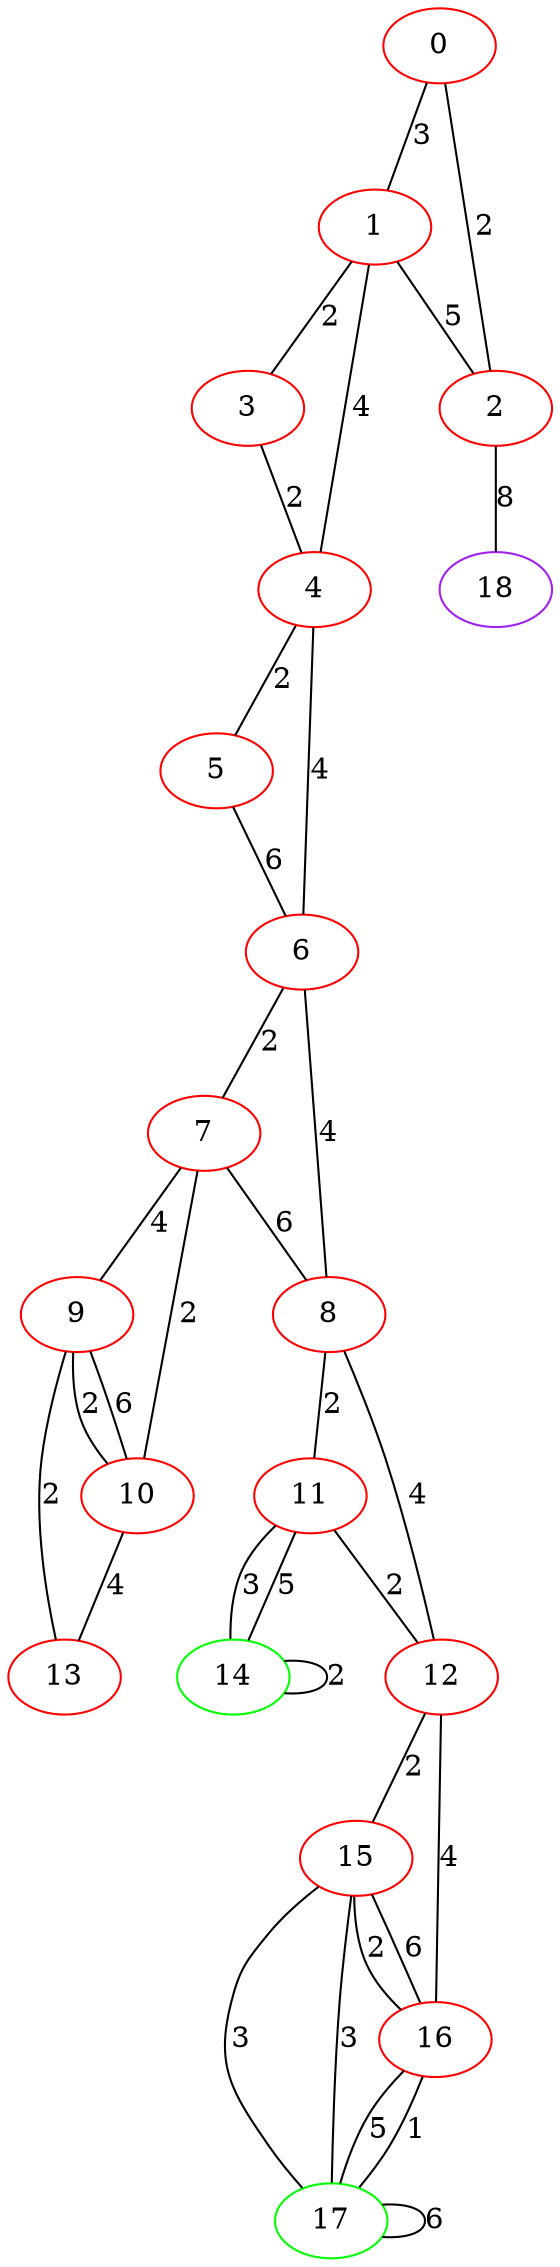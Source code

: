 graph "" {
0 [color=red, weight=1];
1 [color=red, weight=1];
2 [color=red, weight=1];
3 [color=red, weight=1];
4 [color=red, weight=1];
5 [color=red, weight=1];
6 [color=red, weight=1];
7 [color=red, weight=1];
8 [color=red, weight=1];
9 [color=red, weight=1];
10 [color=red, weight=1];
11 [color=red, weight=1];
12 [color=red, weight=1];
13 [color=red, weight=1];
14 [color=green, weight=2];
15 [color=red, weight=1];
16 [color=red, weight=1];
17 [color=green, weight=2];
18 [color=purple, weight=4];
0 -- 1  [key=0, label=3];
0 -- 2  [key=0, label=2];
1 -- 2  [key=0, label=5];
1 -- 3  [key=0, label=2];
1 -- 4  [key=0, label=4];
2 -- 18  [key=0, label=8];
3 -- 4  [key=0, label=2];
4 -- 5  [key=0, label=2];
4 -- 6  [key=0, label=4];
5 -- 6  [key=0, label=6];
6 -- 8  [key=0, label=4];
6 -- 7  [key=0, label=2];
7 -- 8  [key=0, label=6];
7 -- 9  [key=0, label=4];
7 -- 10  [key=0, label=2];
8 -- 11  [key=0, label=2];
8 -- 12  [key=0, label=4];
9 -- 10  [key=0, label=6];
9 -- 10  [key=1, label=2];
9 -- 13  [key=0, label=2];
10 -- 13  [key=0, label=4];
11 -- 12  [key=0, label=2];
11 -- 14  [key=0, label=3];
11 -- 14  [key=1, label=5];
12 -- 16  [key=0, label=4];
12 -- 15  [key=0, label=2];
14 -- 14  [key=0, label=2];
15 -- 16  [key=0, label=6];
15 -- 16  [key=1, label=2];
15 -- 17  [key=0, label=3];
15 -- 17  [key=1, label=3];
16 -- 17  [key=0, label=5];
16 -- 17  [key=1, label=1];
17 -- 17  [key=0, label=6];
}
